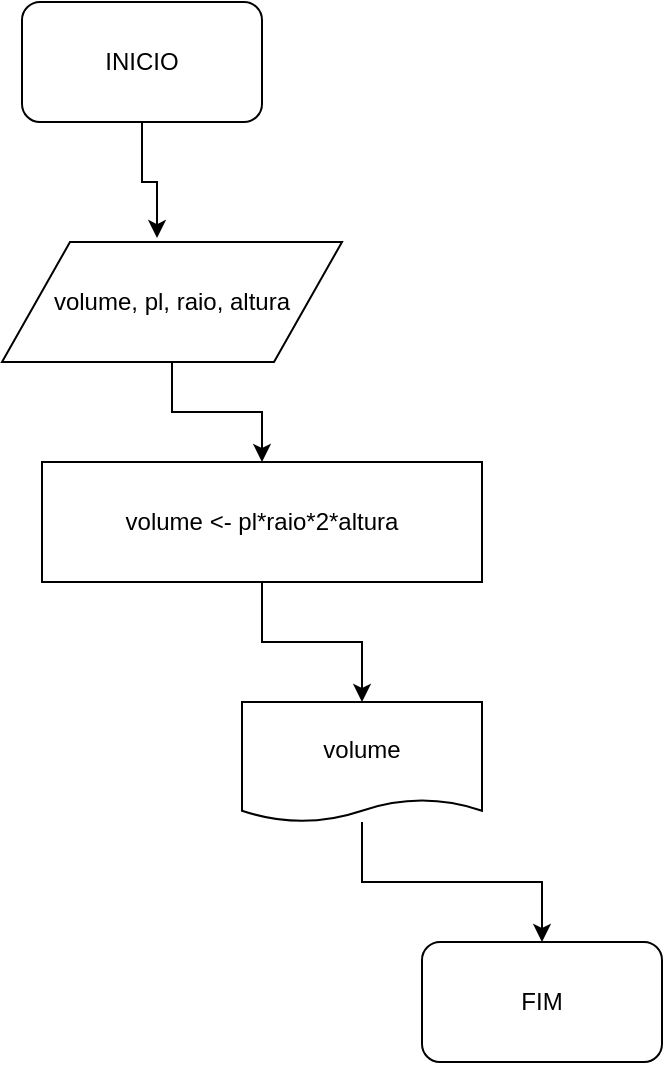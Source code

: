 <mxfile version="12.7.9" type="device"><diagram id="2syMuWRLKzmXDsxIVoSC" name="Página-1"><mxGraphModel dx="868" dy="401" grid="1" gridSize="10" guides="1" tooltips="1" connect="1" arrows="1" fold="1" page="1" pageScale="1" pageWidth="827" pageHeight="1169" math="0" shadow="0"><root><mxCell id="0"/><mxCell id="1" parent="0"/><mxCell id="SUKj59cW1T7msNN4tJ7_-4" style="edgeStyle=orthogonalEdgeStyle;rounded=0;orthogonalLoop=1;jettySize=auto;html=1;entryX=0.456;entryY=-0.033;entryDx=0;entryDy=0;entryPerimeter=0;" parent="1" source="SUKj59cW1T7msNN4tJ7_-1" target="SUKj59cW1T7msNN4tJ7_-3" edge="1"><mxGeometry relative="1" as="geometry"/></mxCell><mxCell id="SUKj59cW1T7msNN4tJ7_-1" value="INICIO" style="rounded=1;whiteSpace=wrap;html=1;" parent="1" vertex="1"><mxGeometry x="220" y="20" width="120" height="60" as="geometry"/></mxCell><mxCell id="SUKj59cW1T7msNN4tJ7_-6" style="edgeStyle=orthogonalEdgeStyle;rounded=0;orthogonalLoop=1;jettySize=auto;html=1;entryX=0.5;entryY=0;entryDx=0;entryDy=0;" parent="1" source="SUKj59cW1T7msNN4tJ7_-3" target="SUKj59cW1T7msNN4tJ7_-5" edge="1"><mxGeometry relative="1" as="geometry"/></mxCell><mxCell id="SUKj59cW1T7msNN4tJ7_-3" value="volume, pl, raio, altura" style="shape=parallelogram;perimeter=parallelogramPerimeter;whiteSpace=wrap;html=1;" parent="1" vertex="1"><mxGeometry x="210" y="140" width="170" height="60" as="geometry"/></mxCell><mxCell id="SUKj59cW1T7msNN4tJ7_-8" style="edgeStyle=orthogonalEdgeStyle;rounded=0;orthogonalLoop=1;jettySize=auto;html=1;entryX=0.5;entryY=0;entryDx=0;entryDy=0;" parent="1" source="SUKj59cW1T7msNN4tJ7_-5" target="SUKj59cW1T7msNN4tJ7_-7" edge="1"><mxGeometry relative="1" as="geometry"/></mxCell><mxCell id="SUKj59cW1T7msNN4tJ7_-5" value="volume &amp;lt;- pl*raio*2*altura" style="rounded=0;whiteSpace=wrap;html=1;" parent="1" vertex="1"><mxGeometry x="230" y="250" width="220" height="60" as="geometry"/></mxCell><mxCell id="SUKj59cW1T7msNN4tJ7_-10" style="edgeStyle=orthogonalEdgeStyle;rounded=0;orthogonalLoop=1;jettySize=auto;html=1;entryX=0.5;entryY=0;entryDx=0;entryDy=0;" parent="1" source="SUKj59cW1T7msNN4tJ7_-7" target="SUKj59cW1T7msNN4tJ7_-9" edge="1"><mxGeometry relative="1" as="geometry"/></mxCell><mxCell id="SUKj59cW1T7msNN4tJ7_-7" value="volume" style="shape=document;whiteSpace=wrap;html=1;boundedLbl=1;size=0.188;" parent="1" vertex="1"><mxGeometry x="330" y="370" width="120" height="60" as="geometry"/></mxCell><mxCell id="SUKj59cW1T7msNN4tJ7_-9" value="FIM" style="rounded=1;whiteSpace=wrap;html=1;" parent="1" vertex="1"><mxGeometry x="420" y="490" width="120" height="60" as="geometry"/></mxCell></root></mxGraphModel></diagram></mxfile>